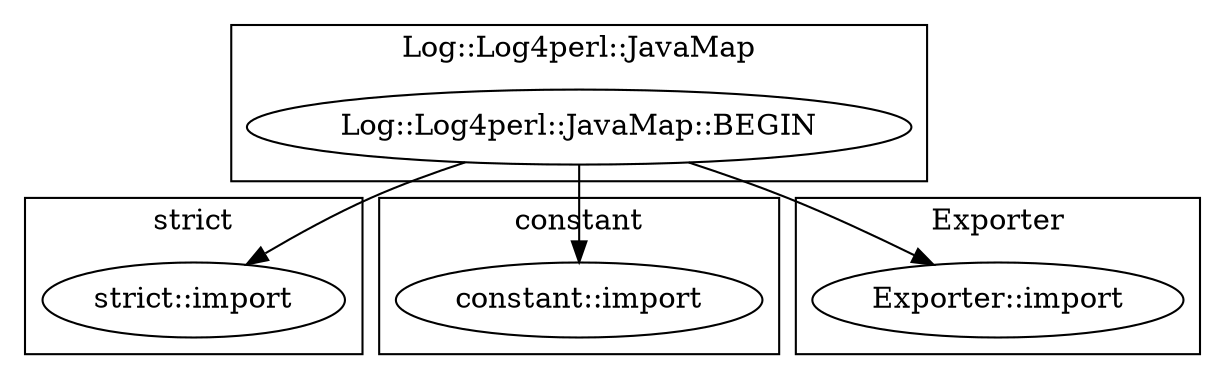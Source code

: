 digraph {
graph [overlap=false]
subgraph cluster_strict {
	label="strict";
	"strict::import";
}
subgraph cluster_Log_Log4perl_JavaMap {
	label="Log::Log4perl::JavaMap";
	"Log::Log4perl::JavaMap::BEGIN";
}
subgraph cluster_constant {
	label="constant";
	"constant::import";
}
subgraph cluster_Exporter {
	label="Exporter";
	"Exporter::import";
}
"Log::Log4perl::JavaMap::BEGIN" -> "Exporter::import";
"Log::Log4perl::JavaMap::BEGIN" -> "constant::import";
"Log::Log4perl::JavaMap::BEGIN" -> "strict::import";
}
